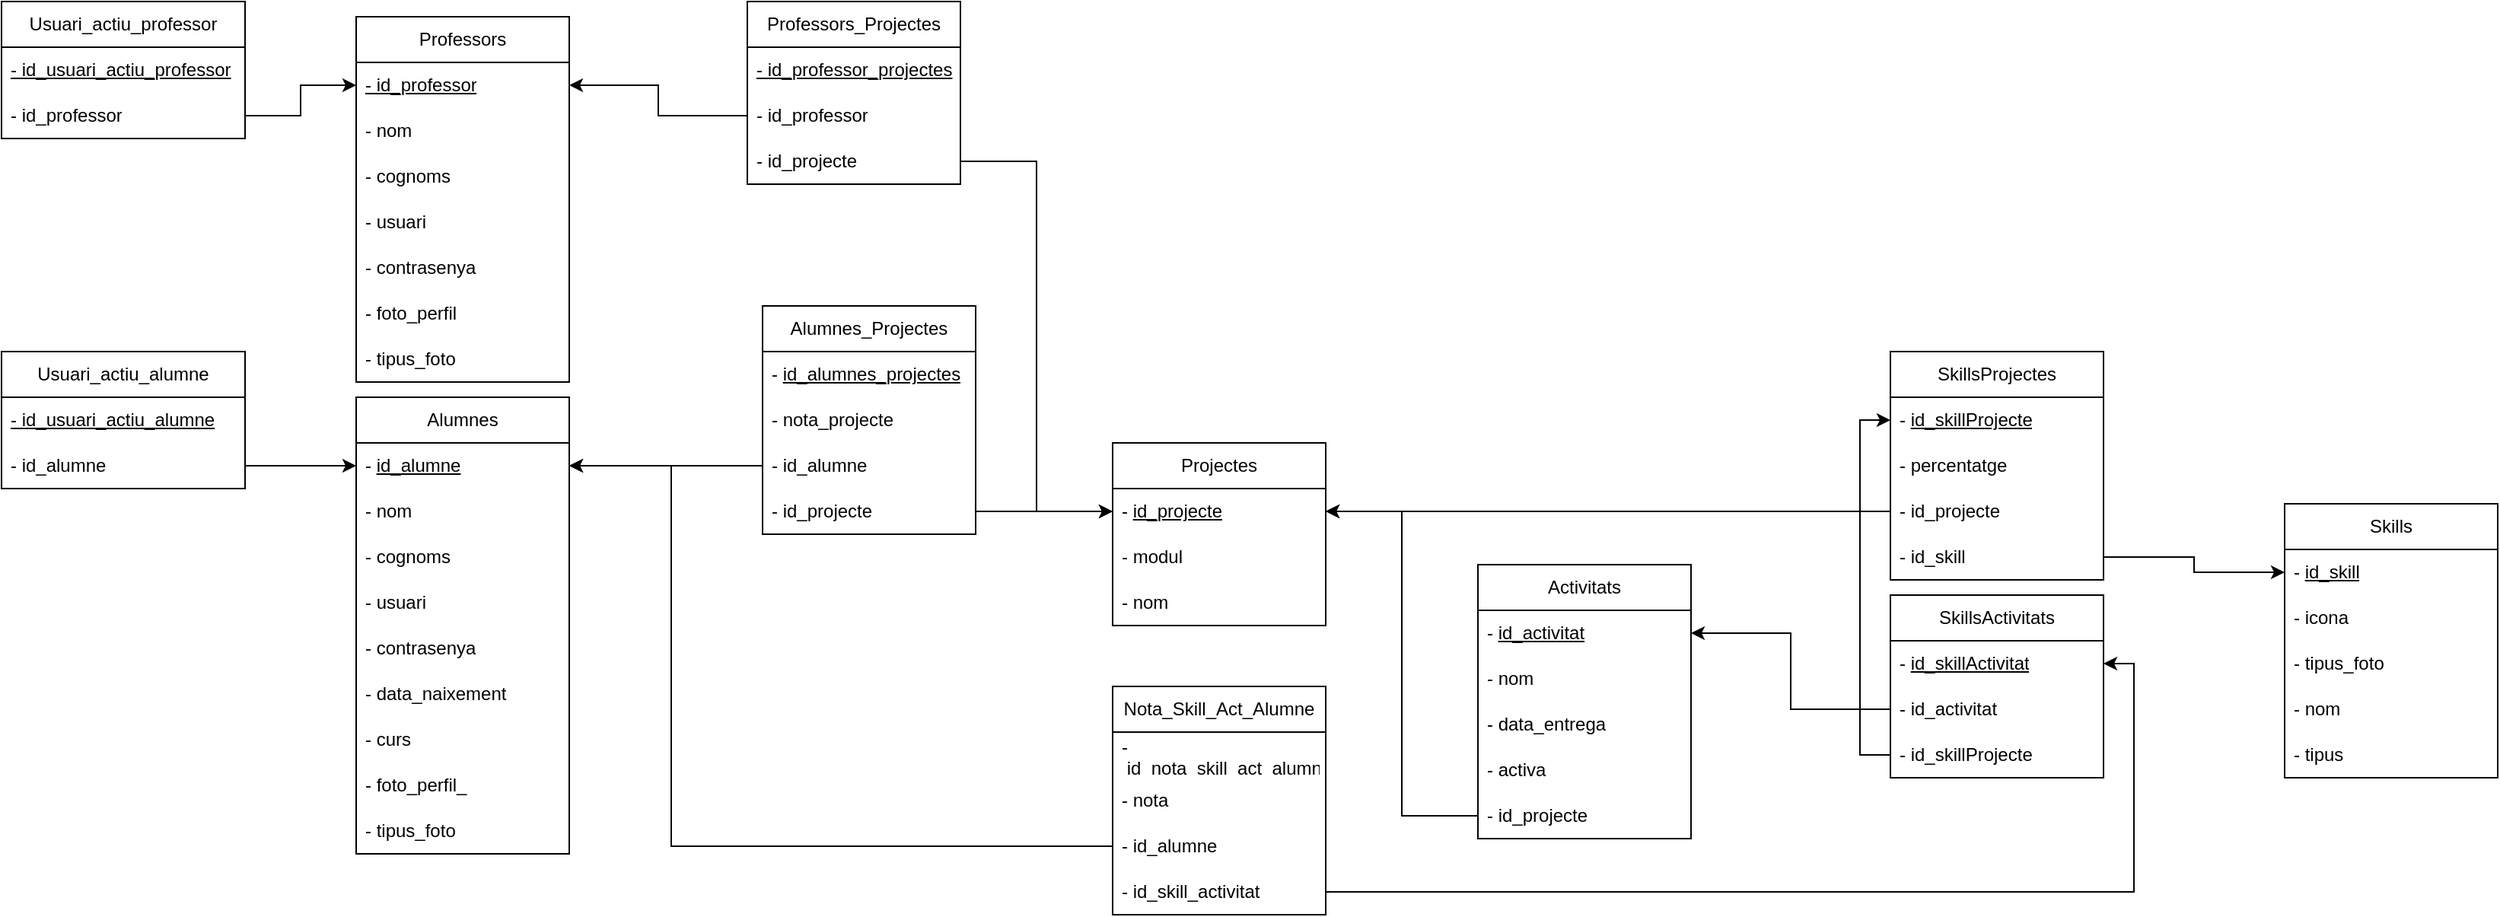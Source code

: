 <mxfile version="22.1.18" type="device">
  <diagram name="Página-1" id="NlfZsQDw7nhgQMNP9t8o">
    <mxGraphModel dx="1235" dy="655" grid="1" gridSize="10" guides="1" tooltips="1" connect="1" arrows="1" fold="1" page="1" pageScale="1" pageWidth="827" pageHeight="1169" math="0" shadow="0">
      <root>
        <mxCell id="0" />
        <mxCell id="1" parent="0" />
        <mxCell id="2hSsHes1UhIEgCgEI3dx-1" value="Professors" style="swimlane;fontStyle=0;childLayout=stackLayout;horizontal=1;startSize=30;horizontalStack=0;resizeParent=1;resizeParentMax=0;resizeLast=0;collapsible=1;marginBottom=0;whiteSpace=wrap;html=1;" parent="1" vertex="1">
          <mxGeometry x="233" y="10" width="140" height="240" as="geometry" />
        </mxCell>
        <mxCell id="2hSsHes1UhIEgCgEI3dx-2" value="&lt;u&gt;- id_professor&lt;/u&gt;" style="text;strokeColor=none;fillColor=none;align=left;verticalAlign=middle;spacingLeft=4;spacingRight=4;overflow=hidden;points=[[0,0.5],[1,0.5]];portConstraint=eastwest;rotatable=0;whiteSpace=wrap;html=1;" parent="2hSsHes1UhIEgCgEI3dx-1" vertex="1">
          <mxGeometry y="30" width="140" height="30" as="geometry" />
        </mxCell>
        <mxCell id="2hSsHes1UhIEgCgEI3dx-3" value="- nom" style="text;strokeColor=none;fillColor=none;align=left;verticalAlign=middle;spacingLeft=4;spacingRight=4;overflow=hidden;points=[[0,0.5],[1,0.5]];portConstraint=eastwest;rotatable=0;whiteSpace=wrap;html=1;" parent="2hSsHes1UhIEgCgEI3dx-1" vertex="1">
          <mxGeometry y="60" width="140" height="30" as="geometry" />
        </mxCell>
        <mxCell id="2hSsHes1UhIEgCgEI3dx-4" value="-&amp;nbsp;cognoms" style="text;strokeColor=none;fillColor=none;align=left;verticalAlign=middle;spacingLeft=4;spacingRight=4;overflow=hidden;points=[[0,0.5],[1,0.5]];portConstraint=eastwest;rotatable=0;whiteSpace=wrap;html=1;" parent="2hSsHes1UhIEgCgEI3dx-1" vertex="1">
          <mxGeometry y="90" width="140" height="30" as="geometry" />
        </mxCell>
        <mxCell id="jxZMVDLEVRowCQRb1QbI-2" value="-&amp;nbsp;usuari" style="text;strokeColor=none;fillColor=none;align=left;verticalAlign=middle;spacingLeft=4;spacingRight=4;overflow=hidden;points=[[0,0.5],[1,0.5]];portConstraint=eastwest;rotatable=0;whiteSpace=wrap;html=1;" parent="2hSsHes1UhIEgCgEI3dx-1" vertex="1">
          <mxGeometry y="120" width="140" height="30" as="geometry" />
        </mxCell>
        <mxCell id="2hSsHes1UhIEgCgEI3dx-5" value="-&amp;nbsp;contrasenya" style="text;strokeColor=none;fillColor=none;align=left;verticalAlign=middle;spacingLeft=4;spacingRight=4;overflow=hidden;points=[[0,0.5],[1,0.5]];portConstraint=eastwest;rotatable=0;whiteSpace=wrap;html=1;" parent="2hSsHes1UhIEgCgEI3dx-1" vertex="1">
          <mxGeometry y="150" width="140" height="30" as="geometry" />
        </mxCell>
        <mxCell id="jxZMVDLEVRowCQRb1QbI-3" value="-&amp;nbsp;foto_perfil" style="text;strokeColor=none;fillColor=none;align=left;verticalAlign=middle;spacingLeft=4;spacingRight=4;overflow=hidden;points=[[0,0.5],[1,0.5]];portConstraint=eastwest;rotatable=0;whiteSpace=wrap;html=1;" parent="2hSsHes1UhIEgCgEI3dx-1" vertex="1">
          <mxGeometry y="180" width="140" height="30" as="geometry" />
        </mxCell>
        <mxCell id="ShGKd5OhnbFAv2k_L9mQ-4" value="-&amp;nbsp;tipus_foto" style="text;strokeColor=none;fillColor=none;align=left;verticalAlign=middle;spacingLeft=4;spacingRight=4;overflow=hidden;points=[[0,0.5],[1,0.5]];portConstraint=eastwest;rotatable=0;whiteSpace=wrap;html=1;" vertex="1" parent="2hSsHes1UhIEgCgEI3dx-1">
          <mxGeometry y="210" width="140" height="30" as="geometry" />
        </mxCell>
        <mxCell id="2hSsHes1UhIEgCgEI3dx-6" value="Alumnes" style="swimlane;fontStyle=0;childLayout=stackLayout;horizontal=1;startSize=30;horizontalStack=0;resizeParent=1;resizeParentMax=0;resizeLast=0;collapsible=1;marginBottom=0;whiteSpace=wrap;html=1;" parent="1" vertex="1">
          <mxGeometry x="233" y="260" width="140" height="300" as="geometry" />
        </mxCell>
        <mxCell id="2hSsHes1UhIEgCgEI3dx-7" value="-&amp;nbsp;&lt;u&gt;id_alumne&lt;/u&gt;" style="text;strokeColor=none;fillColor=none;align=left;verticalAlign=middle;spacingLeft=4;spacingRight=4;overflow=hidden;points=[[0,0.5],[1,0.5]];portConstraint=eastwest;rotatable=0;whiteSpace=wrap;html=1;" parent="2hSsHes1UhIEgCgEI3dx-6" vertex="1">
          <mxGeometry y="30" width="140" height="30" as="geometry" />
        </mxCell>
        <mxCell id="2hSsHes1UhIEgCgEI3dx-8" value="-&amp;nbsp;nom" style="text;strokeColor=none;fillColor=none;align=left;verticalAlign=middle;spacingLeft=4;spacingRight=4;overflow=hidden;points=[[0,0.5],[1,0.5]];portConstraint=eastwest;rotatable=0;whiteSpace=wrap;html=1;" parent="2hSsHes1UhIEgCgEI3dx-6" vertex="1">
          <mxGeometry y="60" width="140" height="30" as="geometry" />
        </mxCell>
        <mxCell id="2hSsHes1UhIEgCgEI3dx-9" value="-&amp;nbsp;cognoms" style="text;strokeColor=none;fillColor=none;align=left;verticalAlign=middle;spacingLeft=4;spacingRight=4;overflow=hidden;points=[[0,0.5],[1,0.5]];portConstraint=eastwest;rotatable=0;whiteSpace=wrap;html=1;" parent="2hSsHes1UhIEgCgEI3dx-6" vertex="1">
          <mxGeometry y="90" width="140" height="30" as="geometry" />
        </mxCell>
        <mxCell id="jxZMVDLEVRowCQRb1QbI-1" value="-&amp;nbsp;usuari" style="text;strokeColor=none;fillColor=none;align=left;verticalAlign=middle;spacingLeft=4;spacingRight=4;overflow=hidden;points=[[0,0.5],[1,0.5]];portConstraint=eastwest;rotatable=0;whiteSpace=wrap;html=1;" parent="2hSsHes1UhIEgCgEI3dx-6" vertex="1">
          <mxGeometry y="120" width="140" height="30" as="geometry" />
        </mxCell>
        <mxCell id="2hSsHes1UhIEgCgEI3dx-10" value="-&amp;nbsp;contrasenya" style="text;strokeColor=none;fillColor=none;align=left;verticalAlign=middle;spacingLeft=4;spacingRight=4;overflow=hidden;points=[[0,0.5],[1,0.5]];portConstraint=eastwest;rotatable=0;whiteSpace=wrap;html=1;" parent="2hSsHes1UhIEgCgEI3dx-6" vertex="1">
          <mxGeometry y="150" width="140" height="30" as="geometry" />
        </mxCell>
        <mxCell id="OblWoucWyUk2qSmyRc_v-9" value="-&amp;nbsp;data_naixement" style="text;strokeColor=none;fillColor=none;align=left;verticalAlign=middle;spacingLeft=4;spacingRight=4;overflow=hidden;points=[[0,0.5],[1,0.5]];portConstraint=eastwest;rotatable=0;whiteSpace=wrap;html=1;" parent="2hSsHes1UhIEgCgEI3dx-6" vertex="1">
          <mxGeometry y="180" width="140" height="30" as="geometry" />
        </mxCell>
        <mxCell id="OblWoucWyUk2qSmyRc_v-10" value="-&amp;nbsp;curs" style="text;strokeColor=none;fillColor=none;align=left;verticalAlign=middle;spacingLeft=4;spacingRight=4;overflow=hidden;points=[[0,0.5],[1,0.5]];portConstraint=eastwest;rotatable=0;whiteSpace=wrap;html=1;" parent="2hSsHes1UhIEgCgEI3dx-6" vertex="1">
          <mxGeometry y="210" width="140" height="30" as="geometry" />
        </mxCell>
        <mxCell id="akfUNWs_t9A93IfFMyrb-1" value="-&amp;nbsp;foto_perfil_" style="text;strokeColor=none;fillColor=none;align=left;verticalAlign=middle;spacingLeft=4;spacingRight=4;overflow=hidden;points=[[0,0.5],[1,0.5]];portConstraint=eastwest;rotatable=0;whiteSpace=wrap;html=1;" parent="2hSsHes1UhIEgCgEI3dx-6" vertex="1">
          <mxGeometry y="240" width="140" height="30" as="geometry" />
        </mxCell>
        <mxCell id="B81HIgraZCj5lAIoVPvj-1" value="-&amp;nbsp;tipus_foto" style="text;strokeColor=none;fillColor=none;align=left;verticalAlign=middle;spacingLeft=4;spacingRight=4;overflow=hidden;points=[[0,0.5],[1,0.5]];portConstraint=eastwest;rotatable=0;whiteSpace=wrap;html=1;" parent="2hSsHes1UhIEgCgEI3dx-6" vertex="1">
          <mxGeometry y="270" width="140" height="30" as="geometry" />
        </mxCell>
        <mxCell id="2hSsHes1UhIEgCgEI3dx-11" value="Projectes" style="swimlane;fontStyle=0;childLayout=stackLayout;horizontal=1;startSize=30;horizontalStack=0;resizeParent=1;resizeParentMax=0;resizeLast=0;collapsible=1;marginBottom=0;whiteSpace=wrap;html=1;" parent="1" vertex="1">
          <mxGeometry x="730" y="290" width="140" height="120" as="geometry" />
        </mxCell>
        <mxCell id="2hSsHes1UhIEgCgEI3dx-12" value="-&amp;nbsp;&lt;u&gt;id_projecte&lt;/u&gt;" style="text;strokeColor=none;fillColor=none;align=left;verticalAlign=middle;spacingLeft=4;spacingRight=4;overflow=hidden;points=[[0,0.5],[1,0.5]];portConstraint=eastwest;rotatable=0;whiteSpace=wrap;html=1;" parent="2hSsHes1UhIEgCgEI3dx-11" vertex="1">
          <mxGeometry y="30" width="140" height="30" as="geometry" />
        </mxCell>
        <mxCell id="2hSsHes1UhIEgCgEI3dx-13" value="-&amp;nbsp;modul" style="text;strokeColor=none;fillColor=none;align=left;verticalAlign=middle;spacingLeft=4;spacingRight=4;overflow=hidden;points=[[0,0.5],[1,0.5]];portConstraint=eastwest;rotatable=0;whiteSpace=wrap;html=1;" parent="2hSsHes1UhIEgCgEI3dx-11" vertex="1">
          <mxGeometry y="60" width="140" height="30" as="geometry" />
        </mxCell>
        <mxCell id="2hSsHes1UhIEgCgEI3dx-14" value="-&amp;nbsp;nom" style="text;strokeColor=none;fillColor=none;align=left;verticalAlign=middle;spacingLeft=4;spacingRight=4;overflow=hidden;points=[[0,0.5],[1,0.5]];portConstraint=eastwest;rotatable=0;whiteSpace=wrap;html=1;" parent="2hSsHes1UhIEgCgEI3dx-11" vertex="1">
          <mxGeometry y="90" width="140" height="30" as="geometry" />
        </mxCell>
        <mxCell id="2hSsHes1UhIEgCgEI3dx-15" value="Skills" style="swimlane;fontStyle=0;childLayout=stackLayout;horizontal=1;startSize=30;horizontalStack=0;resizeParent=1;resizeParentMax=0;resizeLast=0;collapsible=1;marginBottom=0;whiteSpace=wrap;html=1;" parent="1" vertex="1">
          <mxGeometry x="1500" y="330" width="140" height="180" as="geometry" />
        </mxCell>
        <mxCell id="2hSsHes1UhIEgCgEI3dx-16" value="-&amp;nbsp;&lt;u&gt;id_skill&lt;/u&gt;" style="text;strokeColor=none;fillColor=none;align=left;verticalAlign=middle;spacingLeft=4;spacingRight=4;overflow=hidden;points=[[0,0.5],[1,0.5]];portConstraint=eastwest;rotatable=0;whiteSpace=wrap;html=1;" parent="2hSsHes1UhIEgCgEI3dx-15" vertex="1">
          <mxGeometry y="30" width="140" height="30" as="geometry" />
        </mxCell>
        <mxCell id="2hSsHes1UhIEgCgEI3dx-17" value="-&amp;nbsp;icona" style="text;strokeColor=none;fillColor=none;align=left;verticalAlign=middle;spacingLeft=4;spacingRight=4;overflow=hidden;points=[[0,0.5],[1,0.5]];portConstraint=eastwest;rotatable=0;whiteSpace=wrap;html=1;" parent="2hSsHes1UhIEgCgEI3dx-15" vertex="1">
          <mxGeometry y="60" width="140" height="30" as="geometry" />
        </mxCell>
        <mxCell id="ShGKd5OhnbFAv2k_L9mQ-1" value="-&amp;nbsp;tipus_foto" style="text;strokeColor=none;fillColor=none;align=left;verticalAlign=middle;spacingLeft=4;spacingRight=4;overflow=hidden;points=[[0,0.5],[1,0.5]];portConstraint=eastwest;rotatable=0;whiteSpace=wrap;html=1;" vertex="1" parent="2hSsHes1UhIEgCgEI3dx-15">
          <mxGeometry y="90" width="140" height="30" as="geometry" />
        </mxCell>
        <mxCell id="2hSsHes1UhIEgCgEI3dx-18" value="-&amp;nbsp;nom" style="text;strokeColor=none;fillColor=none;align=left;verticalAlign=middle;spacingLeft=4;spacingRight=4;overflow=hidden;points=[[0,0.5],[1,0.5]];portConstraint=eastwest;rotatable=0;whiteSpace=wrap;html=1;" parent="2hSsHes1UhIEgCgEI3dx-15" vertex="1">
          <mxGeometry y="120" width="140" height="30" as="geometry" />
        </mxCell>
        <mxCell id="2hSsHes1UhIEgCgEI3dx-19" value="-&amp;nbsp;tipus" style="text;strokeColor=none;fillColor=none;align=left;verticalAlign=middle;spacingLeft=4;spacingRight=4;overflow=hidden;points=[[0,0.5],[1,0.5]];portConstraint=eastwest;rotatable=0;whiteSpace=wrap;html=1;" parent="2hSsHes1UhIEgCgEI3dx-15" vertex="1">
          <mxGeometry y="150" width="140" height="30" as="geometry" />
        </mxCell>
        <mxCell id="OblWoucWyUk2qSmyRc_v-4" value="Activitats" style="swimlane;fontStyle=0;childLayout=stackLayout;horizontal=1;startSize=30;horizontalStack=0;resizeParent=1;resizeParentMax=0;resizeLast=0;collapsible=1;marginBottom=0;whiteSpace=wrap;html=1;" parent="1" vertex="1">
          <mxGeometry x="970" y="370" width="140" height="180" as="geometry" />
        </mxCell>
        <mxCell id="OblWoucWyUk2qSmyRc_v-5" value="-&amp;nbsp;&lt;u&gt;id_activitat&lt;/u&gt;" style="text;strokeColor=none;fillColor=none;align=left;verticalAlign=middle;spacingLeft=4;spacingRight=4;overflow=hidden;points=[[0,0.5],[1,0.5]];portConstraint=eastwest;rotatable=0;whiteSpace=wrap;html=1;" parent="OblWoucWyUk2qSmyRc_v-4" vertex="1">
          <mxGeometry y="30" width="140" height="30" as="geometry" />
        </mxCell>
        <mxCell id="OblWoucWyUk2qSmyRc_v-7" value="-&amp;nbsp;nom" style="text;strokeColor=none;fillColor=none;align=left;verticalAlign=middle;spacingLeft=4;spacingRight=4;overflow=hidden;points=[[0,0.5],[1,0.5]];portConstraint=eastwest;rotatable=0;whiteSpace=wrap;html=1;" parent="OblWoucWyUk2qSmyRc_v-4" vertex="1">
          <mxGeometry y="60" width="140" height="30" as="geometry" />
        </mxCell>
        <mxCell id="ShGKd5OhnbFAv2k_L9mQ-2" value="-&amp;nbsp;data_entrega" style="text;strokeColor=none;fillColor=none;align=left;verticalAlign=middle;spacingLeft=4;spacingRight=4;overflow=hidden;points=[[0,0.5],[1,0.5]];portConstraint=eastwest;rotatable=0;whiteSpace=wrap;html=1;" vertex="1" parent="OblWoucWyUk2qSmyRc_v-4">
          <mxGeometry y="90" width="140" height="30" as="geometry" />
        </mxCell>
        <mxCell id="ShGKd5OhnbFAv2k_L9mQ-3" value="-&amp;nbsp;activa" style="text;strokeColor=none;fillColor=none;align=left;verticalAlign=middle;spacingLeft=4;spacingRight=4;overflow=hidden;points=[[0,0.5],[1,0.5]];portConstraint=eastwest;rotatable=0;whiteSpace=wrap;html=1;" vertex="1" parent="OblWoucWyUk2qSmyRc_v-4">
          <mxGeometry y="120" width="140" height="30" as="geometry" />
        </mxCell>
        <mxCell id="OblWoucWyUk2qSmyRc_v-8" value="-&amp;nbsp;id_projecte" style="text;strokeColor=none;fillColor=none;align=left;verticalAlign=middle;spacingLeft=4;spacingRight=4;overflow=hidden;points=[[0,0.5],[1,0.5]];portConstraint=eastwest;rotatable=0;whiteSpace=wrap;html=1;" parent="OblWoucWyUk2qSmyRc_v-4" vertex="1">
          <mxGeometry y="150" width="140" height="30" as="geometry" />
        </mxCell>
        <mxCell id="jxZMVDLEVRowCQRb1QbI-4" value="SkillsProjectes" style="swimlane;fontStyle=0;childLayout=stackLayout;horizontal=1;startSize=30;horizontalStack=0;resizeParent=1;resizeParentMax=0;resizeLast=0;collapsible=1;marginBottom=0;whiteSpace=wrap;html=1;" parent="1" vertex="1">
          <mxGeometry x="1241" y="230" width="140" height="150" as="geometry" />
        </mxCell>
        <mxCell id="jxZMVDLEVRowCQRb1QbI-5" value="-&amp;nbsp;&lt;u&gt;id_skillProjecte&lt;/u&gt;" style="text;strokeColor=none;fillColor=none;align=left;verticalAlign=middle;spacingLeft=4;spacingRight=4;overflow=hidden;points=[[0,0.5],[1,0.5]];portConstraint=eastwest;rotatable=0;whiteSpace=wrap;html=1;" parent="jxZMVDLEVRowCQRb1QbI-4" vertex="1">
          <mxGeometry y="30" width="140" height="30" as="geometry" />
        </mxCell>
        <mxCell id="jxZMVDLEVRowCQRb1QbI-9" value="-&amp;nbsp;percentatge" style="text;strokeColor=none;fillColor=none;align=left;verticalAlign=middle;spacingLeft=4;spacingRight=4;overflow=hidden;points=[[0,0.5],[1,0.5]];portConstraint=eastwest;rotatable=0;whiteSpace=wrap;html=1;" parent="jxZMVDLEVRowCQRb1QbI-4" vertex="1">
          <mxGeometry y="60" width="140" height="30" as="geometry" />
        </mxCell>
        <mxCell id="sRiW8LsE1I6Xal1tRJrZ-13" value="-&amp;nbsp;id_projecte" style="text;strokeColor=none;fillColor=none;align=left;verticalAlign=middle;spacingLeft=4;spacingRight=4;overflow=hidden;points=[[0,0.5],[1,0.5]];portConstraint=eastwest;rotatable=0;whiteSpace=wrap;html=1;" parent="jxZMVDLEVRowCQRb1QbI-4" vertex="1">
          <mxGeometry y="90" width="140" height="30" as="geometry" />
        </mxCell>
        <mxCell id="jxZMVDLEVRowCQRb1QbI-10" value="-&amp;nbsp;id_skill" style="text;strokeColor=none;fillColor=none;align=left;verticalAlign=middle;spacingLeft=4;spacingRight=4;overflow=hidden;points=[[0,0.5],[1,0.5]];portConstraint=eastwest;rotatable=0;whiteSpace=wrap;html=1;" parent="jxZMVDLEVRowCQRb1QbI-4" vertex="1">
          <mxGeometry y="120" width="140" height="30" as="geometry" />
        </mxCell>
        <mxCell id="jxZMVDLEVRowCQRb1QbI-11" value="SkillsActivitats" style="swimlane;fontStyle=0;childLayout=stackLayout;horizontal=1;startSize=30;horizontalStack=0;resizeParent=1;resizeParentMax=0;resizeLast=0;collapsible=1;marginBottom=0;whiteSpace=wrap;html=1;" parent="1" vertex="1">
          <mxGeometry x="1241" y="390" width="140" height="120" as="geometry" />
        </mxCell>
        <mxCell id="jxZMVDLEVRowCQRb1QbI-12" value="-&amp;nbsp;&lt;u&gt;id_skillActivitat&lt;/u&gt;" style="text;strokeColor=none;fillColor=none;align=left;verticalAlign=middle;spacingLeft=4;spacingRight=4;overflow=hidden;points=[[0,0.5],[1,0.5]];portConstraint=eastwest;rotatable=0;whiteSpace=wrap;html=1;" parent="jxZMVDLEVRowCQRb1QbI-11" vertex="1">
          <mxGeometry y="30" width="140" height="30" as="geometry" />
        </mxCell>
        <mxCell id="sRiW8LsE1I6Xal1tRJrZ-16" value="-&amp;nbsp;id_activitat" style="text;strokeColor=none;fillColor=none;align=left;verticalAlign=middle;spacingLeft=4;spacingRight=4;overflow=hidden;points=[[0,0.5],[1,0.5]];portConstraint=eastwest;rotatable=0;whiteSpace=wrap;html=1;" parent="jxZMVDLEVRowCQRb1QbI-11" vertex="1">
          <mxGeometry y="60" width="140" height="30" as="geometry" />
        </mxCell>
        <mxCell id="jxZMVDLEVRowCQRb1QbI-16" value="-&amp;nbsp;id_skillProjecte" style="text;strokeColor=none;fillColor=none;align=left;verticalAlign=middle;spacingLeft=4;spacingRight=4;overflow=hidden;points=[[0,0.5],[1,0.5]];portConstraint=eastwest;rotatable=0;whiteSpace=wrap;html=1;" parent="jxZMVDLEVRowCQRb1QbI-11" vertex="1">
          <mxGeometry y="90" width="140" height="30" as="geometry" />
        </mxCell>
        <mxCell id="jxZMVDLEVRowCQRb1QbI-18" style="edgeStyle=orthogonalEdgeStyle;rounded=0;orthogonalLoop=1;jettySize=auto;html=1;entryX=0;entryY=0.5;entryDx=0;entryDy=0;" parent="1" target="OblWoucWyUk2qSmyRc_v-5" edge="1">
          <mxGeometry relative="1" as="geometry" />
        </mxCell>
        <mxCell id="jxZMVDLEVRowCQRb1QbI-19" style="edgeStyle=orthogonalEdgeStyle;rounded=0;orthogonalLoop=1;jettySize=auto;html=1;entryX=0;entryY=0.5;entryDx=0;entryDy=0;" parent="1" target="jxZMVDLEVRowCQRb1QbI-5" edge="1">
          <mxGeometry relative="1" as="geometry" />
        </mxCell>
        <mxCell id="jxZMVDLEVRowCQRb1QbI-22" style="edgeStyle=orthogonalEdgeStyle;rounded=0;orthogonalLoop=1;jettySize=auto;html=1;" parent="1" source="jxZMVDLEVRowCQRb1QbI-10" target="2hSsHes1UhIEgCgEI3dx-16" edge="1">
          <mxGeometry relative="1" as="geometry" />
        </mxCell>
        <mxCell id="sRiW8LsE1I6Xal1tRJrZ-1" value="Alumnes_Projectes" style="swimlane;fontStyle=0;childLayout=stackLayout;horizontal=1;startSize=30;horizontalStack=0;resizeParent=1;resizeParentMax=0;resizeLast=0;collapsible=1;marginBottom=0;whiteSpace=wrap;html=1;" parent="1" vertex="1">
          <mxGeometry x="500" y="200" width="140" height="150" as="geometry" />
        </mxCell>
        <mxCell id="sRiW8LsE1I6Xal1tRJrZ-21" value="-&amp;nbsp;&lt;u&gt;id_alumnes_projectes&lt;/u&gt;" style="text;strokeColor=none;fillColor=none;align=left;verticalAlign=middle;spacingLeft=4;spacingRight=4;overflow=hidden;points=[[0,0.5],[1,0.5]];portConstraint=eastwest;rotatable=0;whiteSpace=wrap;html=1;" parent="sRiW8LsE1I6Xal1tRJrZ-1" vertex="1">
          <mxGeometry y="30" width="140" height="30" as="geometry" />
        </mxCell>
        <mxCell id="Yn9qeThylmTvVsKeG55Y-26" value="-&amp;nbsp;nota_projecte" style="text;strokeColor=none;fillColor=none;align=left;verticalAlign=middle;spacingLeft=4;spacingRight=4;overflow=hidden;points=[[0,0.5],[1,0.5]];portConstraint=eastwest;rotatable=0;whiteSpace=wrap;html=1;" parent="sRiW8LsE1I6Xal1tRJrZ-1" vertex="1">
          <mxGeometry y="60" width="140" height="30" as="geometry" />
        </mxCell>
        <mxCell id="sRiW8LsE1I6Xal1tRJrZ-2" value="-&amp;nbsp;id_alumne" style="text;strokeColor=none;fillColor=none;align=left;verticalAlign=middle;spacingLeft=4;spacingRight=4;overflow=hidden;points=[[0,0.5],[1,0.5]];portConstraint=eastwest;rotatable=0;whiteSpace=wrap;html=1;" parent="sRiW8LsE1I6Xal1tRJrZ-1" vertex="1">
          <mxGeometry y="90" width="140" height="30" as="geometry" />
        </mxCell>
        <mxCell id="sRiW8LsE1I6Xal1tRJrZ-10" value="-&amp;nbsp;id_projecte" style="text;strokeColor=none;fillColor=none;align=left;verticalAlign=middle;spacingLeft=4;spacingRight=4;overflow=hidden;points=[[0,0.5],[1,0.5]];portConstraint=eastwest;rotatable=0;whiteSpace=wrap;html=1;" parent="sRiW8LsE1I6Xal1tRJrZ-1" vertex="1">
          <mxGeometry y="120" width="140" height="30" as="geometry" />
        </mxCell>
        <mxCell id="sRiW8LsE1I6Xal1tRJrZ-11" style="edgeStyle=orthogonalEdgeStyle;rounded=0;orthogonalLoop=1;jettySize=auto;html=1;entryX=1;entryY=0.5;entryDx=0;entryDy=0;" parent="1" source="sRiW8LsE1I6Xal1tRJrZ-2" target="2hSsHes1UhIEgCgEI3dx-7" edge="1">
          <mxGeometry relative="1" as="geometry" />
        </mxCell>
        <mxCell id="sRiW8LsE1I6Xal1tRJrZ-12" style="edgeStyle=orthogonalEdgeStyle;rounded=0;orthogonalLoop=1;jettySize=auto;html=1;entryX=0;entryY=0.5;entryDx=0;entryDy=0;" parent="1" source="sRiW8LsE1I6Xal1tRJrZ-10" target="2hSsHes1UhIEgCgEI3dx-12" edge="1">
          <mxGeometry relative="1" as="geometry" />
        </mxCell>
        <mxCell id="sRiW8LsE1I6Xal1tRJrZ-14" style="edgeStyle=orthogonalEdgeStyle;rounded=0;orthogonalLoop=1;jettySize=auto;html=1;entryX=1;entryY=0.5;entryDx=0;entryDy=0;" parent="1" source="sRiW8LsE1I6Xal1tRJrZ-13" target="2hSsHes1UhIEgCgEI3dx-12" edge="1">
          <mxGeometry relative="1" as="geometry" />
        </mxCell>
        <mxCell id="sRiW8LsE1I6Xal1tRJrZ-15" style="edgeStyle=orthogonalEdgeStyle;rounded=0;orthogonalLoop=1;jettySize=auto;html=1;entryX=1;entryY=0.5;entryDx=0;entryDy=0;" parent="1" source="OblWoucWyUk2qSmyRc_v-8" target="2hSsHes1UhIEgCgEI3dx-12" edge="1">
          <mxGeometry relative="1" as="geometry" />
        </mxCell>
        <mxCell id="sRiW8LsE1I6Xal1tRJrZ-17" style="edgeStyle=orthogonalEdgeStyle;rounded=0;orthogonalLoop=1;jettySize=auto;html=1;entryX=1;entryY=0.5;entryDx=0;entryDy=0;" parent="1" source="sRiW8LsE1I6Xal1tRJrZ-16" target="OblWoucWyUk2qSmyRc_v-5" edge="1">
          <mxGeometry relative="1" as="geometry" />
        </mxCell>
        <mxCell id="sRiW8LsE1I6Xal1tRJrZ-18" value="Professors_Projectes" style="swimlane;fontStyle=0;childLayout=stackLayout;horizontal=1;startSize=30;horizontalStack=0;resizeParent=1;resizeParentMax=0;resizeLast=0;collapsible=1;marginBottom=0;whiteSpace=wrap;html=1;" parent="1" vertex="1">
          <mxGeometry x="490" width="140" height="120" as="geometry" />
        </mxCell>
        <mxCell id="sRiW8LsE1I6Xal1tRJrZ-22" value="&lt;u&gt;- id_professor_projectes&lt;/u&gt;" style="text;strokeColor=none;fillColor=none;align=left;verticalAlign=middle;spacingLeft=4;spacingRight=4;overflow=hidden;points=[[0,0.5],[1,0.5]];portConstraint=eastwest;rotatable=0;whiteSpace=wrap;html=1;" parent="sRiW8LsE1I6Xal1tRJrZ-18" vertex="1">
          <mxGeometry y="30" width="140" height="30" as="geometry" />
        </mxCell>
        <mxCell id="sRiW8LsE1I6Xal1tRJrZ-19" value="-&amp;nbsp;id_professor" style="text;strokeColor=none;fillColor=none;align=left;verticalAlign=middle;spacingLeft=4;spacingRight=4;overflow=hidden;points=[[0,0.5],[1,0.5]];portConstraint=eastwest;rotatable=0;whiteSpace=wrap;html=1;" parent="sRiW8LsE1I6Xal1tRJrZ-18" vertex="1">
          <mxGeometry y="60" width="140" height="30" as="geometry" />
        </mxCell>
        <mxCell id="sRiW8LsE1I6Xal1tRJrZ-20" value="-&amp;nbsp;id_projecte" style="text;strokeColor=none;fillColor=none;align=left;verticalAlign=middle;spacingLeft=4;spacingRight=4;overflow=hidden;points=[[0,0.5],[1,0.5]];portConstraint=eastwest;rotatable=0;whiteSpace=wrap;html=1;" parent="sRiW8LsE1I6Xal1tRJrZ-18" vertex="1">
          <mxGeometry y="90" width="140" height="30" as="geometry" />
        </mxCell>
        <mxCell id="sRiW8LsE1I6Xal1tRJrZ-23" style="edgeStyle=orthogonalEdgeStyle;rounded=0;orthogonalLoop=1;jettySize=auto;html=1;entryX=1;entryY=0.5;entryDx=0;entryDy=0;" parent="1" source="sRiW8LsE1I6Xal1tRJrZ-19" target="2hSsHes1UhIEgCgEI3dx-2" edge="1">
          <mxGeometry relative="1" as="geometry" />
        </mxCell>
        <mxCell id="sRiW8LsE1I6Xal1tRJrZ-24" style="edgeStyle=orthogonalEdgeStyle;rounded=0;orthogonalLoop=1;jettySize=auto;html=1;entryX=0;entryY=0.5;entryDx=0;entryDy=0;" parent="1" source="sRiW8LsE1I6Xal1tRJrZ-20" target="2hSsHes1UhIEgCgEI3dx-12" edge="1">
          <mxGeometry relative="1" as="geometry" />
        </mxCell>
        <mxCell id="B81HIgraZCj5lAIoVPvj-2" value="Usuari_actiu_professor" style="swimlane;fontStyle=0;childLayout=stackLayout;horizontal=1;startSize=30;horizontalStack=0;resizeParent=1;resizeParentMax=0;resizeLast=0;collapsible=1;marginBottom=0;whiteSpace=wrap;html=1;" parent="1" vertex="1">
          <mxGeometry width="160" height="90" as="geometry" />
        </mxCell>
        <mxCell id="B81HIgraZCj5lAIoVPvj-3" value="&lt;u&gt;- id_usuari_actiu_professor&lt;/u&gt;" style="text;strokeColor=none;fillColor=none;align=left;verticalAlign=middle;spacingLeft=4;spacingRight=4;overflow=hidden;points=[[0,0.5],[1,0.5]];portConstraint=eastwest;rotatable=0;whiteSpace=wrap;html=1;" parent="B81HIgraZCj5lAIoVPvj-2" vertex="1">
          <mxGeometry y="30" width="160" height="30" as="geometry" />
        </mxCell>
        <mxCell id="B81HIgraZCj5lAIoVPvj-4" value="- id_professor" style="text;strokeColor=none;fillColor=none;align=left;verticalAlign=middle;spacingLeft=4;spacingRight=4;overflow=hidden;points=[[0,0.5],[1,0.5]];portConstraint=eastwest;rotatable=0;whiteSpace=wrap;html=1;" parent="B81HIgraZCj5lAIoVPvj-2" vertex="1">
          <mxGeometry y="60" width="160" height="30" as="geometry" />
        </mxCell>
        <mxCell id="B81HIgraZCj5lAIoVPvj-6" style="edgeStyle=orthogonalEdgeStyle;rounded=0;orthogonalLoop=1;jettySize=auto;html=1;" parent="1" source="B81HIgraZCj5lAIoVPvj-4" target="2hSsHes1UhIEgCgEI3dx-2" edge="1">
          <mxGeometry relative="1" as="geometry" />
        </mxCell>
        <mxCell id="B81HIgraZCj5lAIoVPvj-7" style="edgeStyle=orthogonalEdgeStyle;rounded=0;orthogonalLoop=1;jettySize=auto;html=1;entryX=0;entryY=0.5;entryDx=0;entryDy=0;" parent="1" target="2hSsHes1UhIEgCgEI3dx-7" edge="1">
          <mxGeometry relative="1" as="geometry" />
        </mxCell>
        <mxCell id="B81HIgraZCj5lAIoVPvj-8" value="Usuari_actiu_alumne" style="swimlane;fontStyle=0;childLayout=stackLayout;horizontal=1;startSize=30;horizontalStack=0;resizeParent=1;resizeParentMax=0;resizeLast=0;collapsible=1;marginBottom=0;whiteSpace=wrap;html=1;" parent="1" vertex="1">
          <mxGeometry y="230" width="160" height="90" as="geometry" />
        </mxCell>
        <mxCell id="B81HIgraZCj5lAIoVPvj-9" value="&lt;u&gt;- id_usuari_actiu_alumne&lt;/u&gt;" style="text;strokeColor=none;fillColor=none;align=left;verticalAlign=middle;spacingLeft=4;spacingRight=4;overflow=hidden;points=[[0,0.5],[1,0.5]];portConstraint=eastwest;rotatable=0;whiteSpace=wrap;html=1;" parent="B81HIgraZCj5lAIoVPvj-8" vertex="1">
          <mxGeometry y="30" width="160" height="30" as="geometry" />
        </mxCell>
        <mxCell id="B81HIgraZCj5lAIoVPvj-10" value="-&amp;nbsp;id_alumne" style="text;strokeColor=none;fillColor=none;align=left;verticalAlign=middle;spacingLeft=4;spacingRight=4;overflow=hidden;points=[[0,0.5],[1,0.5]];portConstraint=eastwest;rotatable=0;whiteSpace=wrap;html=1;" parent="B81HIgraZCj5lAIoVPvj-8" vertex="1">
          <mxGeometry y="60" width="160" height="30" as="geometry" />
        </mxCell>
        <mxCell id="B81HIgraZCj5lAIoVPvj-11" style="edgeStyle=orthogonalEdgeStyle;rounded=0;orthogonalLoop=1;jettySize=auto;html=1;" parent="1" source="B81HIgraZCj5lAIoVPvj-10" target="2hSsHes1UhIEgCgEI3dx-7" edge="1">
          <mxGeometry relative="1" as="geometry" />
        </mxCell>
        <mxCell id="Yn9qeThylmTvVsKeG55Y-21" style="edgeStyle=orthogonalEdgeStyle;rounded=0;orthogonalLoop=1;jettySize=auto;html=1;entryX=0;entryY=0.5;entryDx=0;entryDy=0;" parent="1" source="jxZMVDLEVRowCQRb1QbI-16" target="jxZMVDLEVRowCQRb1QbI-5" edge="1">
          <mxGeometry relative="1" as="geometry" />
        </mxCell>
        <mxCell id="Yn9qeThylmTvVsKeG55Y-27" value="Nota_Skill_Act_Alumne" style="swimlane;fontStyle=0;childLayout=stackLayout;horizontal=1;startSize=30;horizontalStack=0;resizeParent=1;resizeParentMax=0;resizeLast=0;collapsible=1;marginBottom=0;whiteSpace=wrap;html=1;" parent="1" vertex="1">
          <mxGeometry x="730" y="450" width="140" height="150" as="geometry" />
        </mxCell>
        <mxCell id="Yn9qeThylmTvVsKeG55Y-28" value="-&amp;nbsp;&lt;u&gt;id_nota_skill_act_alumne&lt;/u&gt;" style="text;strokeColor=none;fillColor=none;align=left;verticalAlign=middle;spacingLeft=4;spacingRight=4;overflow=hidden;points=[[0,0.5],[1,0.5]];portConstraint=eastwest;rotatable=0;whiteSpace=wrap;html=1;" parent="Yn9qeThylmTvVsKeG55Y-27" vertex="1">
          <mxGeometry y="30" width="140" height="30" as="geometry" />
        </mxCell>
        <mxCell id="Yn9qeThylmTvVsKeG55Y-29" value="-&amp;nbsp;nota" style="text;strokeColor=none;fillColor=none;align=left;verticalAlign=middle;spacingLeft=4;spacingRight=4;overflow=hidden;points=[[0,0.5],[1,0.5]];portConstraint=eastwest;rotatable=0;whiteSpace=wrap;html=1;" parent="Yn9qeThylmTvVsKeG55Y-27" vertex="1">
          <mxGeometry y="60" width="140" height="30" as="geometry" />
        </mxCell>
        <mxCell id="Yn9qeThylmTvVsKeG55Y-30" value="-&amp;nbsp;id_alumne" style="text;strokeColor=none;fillColor=none;align=left;verticalAlign=middle;spacingLeft=4;spacingRight=4;overflow=hidden;points=[[0,0.5],[1,0.5]];portConstraint=eastwest;rotatable=0;whiteSpace=wrap;html=1;" parent="Yn9qeThylmTvVsKeG55Y-27" vertex="1">
          <mxGeometry y="90" width="140" height="30" as="geometry" />
        </mxCell>
        <mxCell id="Yn9qeThylmTvVsKeG55Y-31" value="-&amp;nbsp;id_skill_activitat" style="text;strokeColor=none;fillColor=none;align=left;verticalAlign=middle;spacingLeft=4;spacingRight=4;overflow=hidden;points=[[0,0.5],[1,0.5]];portConstraint=eastwest;rotatable=0;whiteSpace=wrap;html=1;" parent="Yn9qeThylmTvVsKeG55Y-27" vertex="1">
          <mxGeometry y="120" width="140" height="30" as="geometry" />
        </mxCell>
        <mxCell id="Yn9qeThylmTvVsKeG55Y-32" style="edgeStyle=orthogonalEdgeStyle;rounded=0;orthogonalLoop=1;jettySize=auto;html=1;entryX=1;entryY=0.5;entryDx=0;entryDy=0;" parent="1" source="Yn9qeThylmTvVsKeG55Y-31" target="jxZMVDLEVRowCQRb1QbI-12" edge="1">
          <mxGeometry relative="1" as="geometry" />
        </mxCell>
        <mxCell id="Yn9qeThylmTvVsKeG55Y-33" style="edgeStyle=orthogonalEdgeStyle;rounded=0;orthogonalLoop=1;jettySize=auto;html=1;" parent="1" source="Yn9qeThylmTvVsKeG55Y-30" target="2hSsHes1UhIEgCgEI3dx-7" edge="1">
          <mxGeometry relative="1" as="geometry">
            <Array as="points">
              <mxPoint x="440" y="555" />
              <mxPoint x="440" y="305" />
            </Array>
          </mxGeometry>
        </mxCell>
      </root>
    </mxGraphModel>
  </diagram>
</mxfile>
